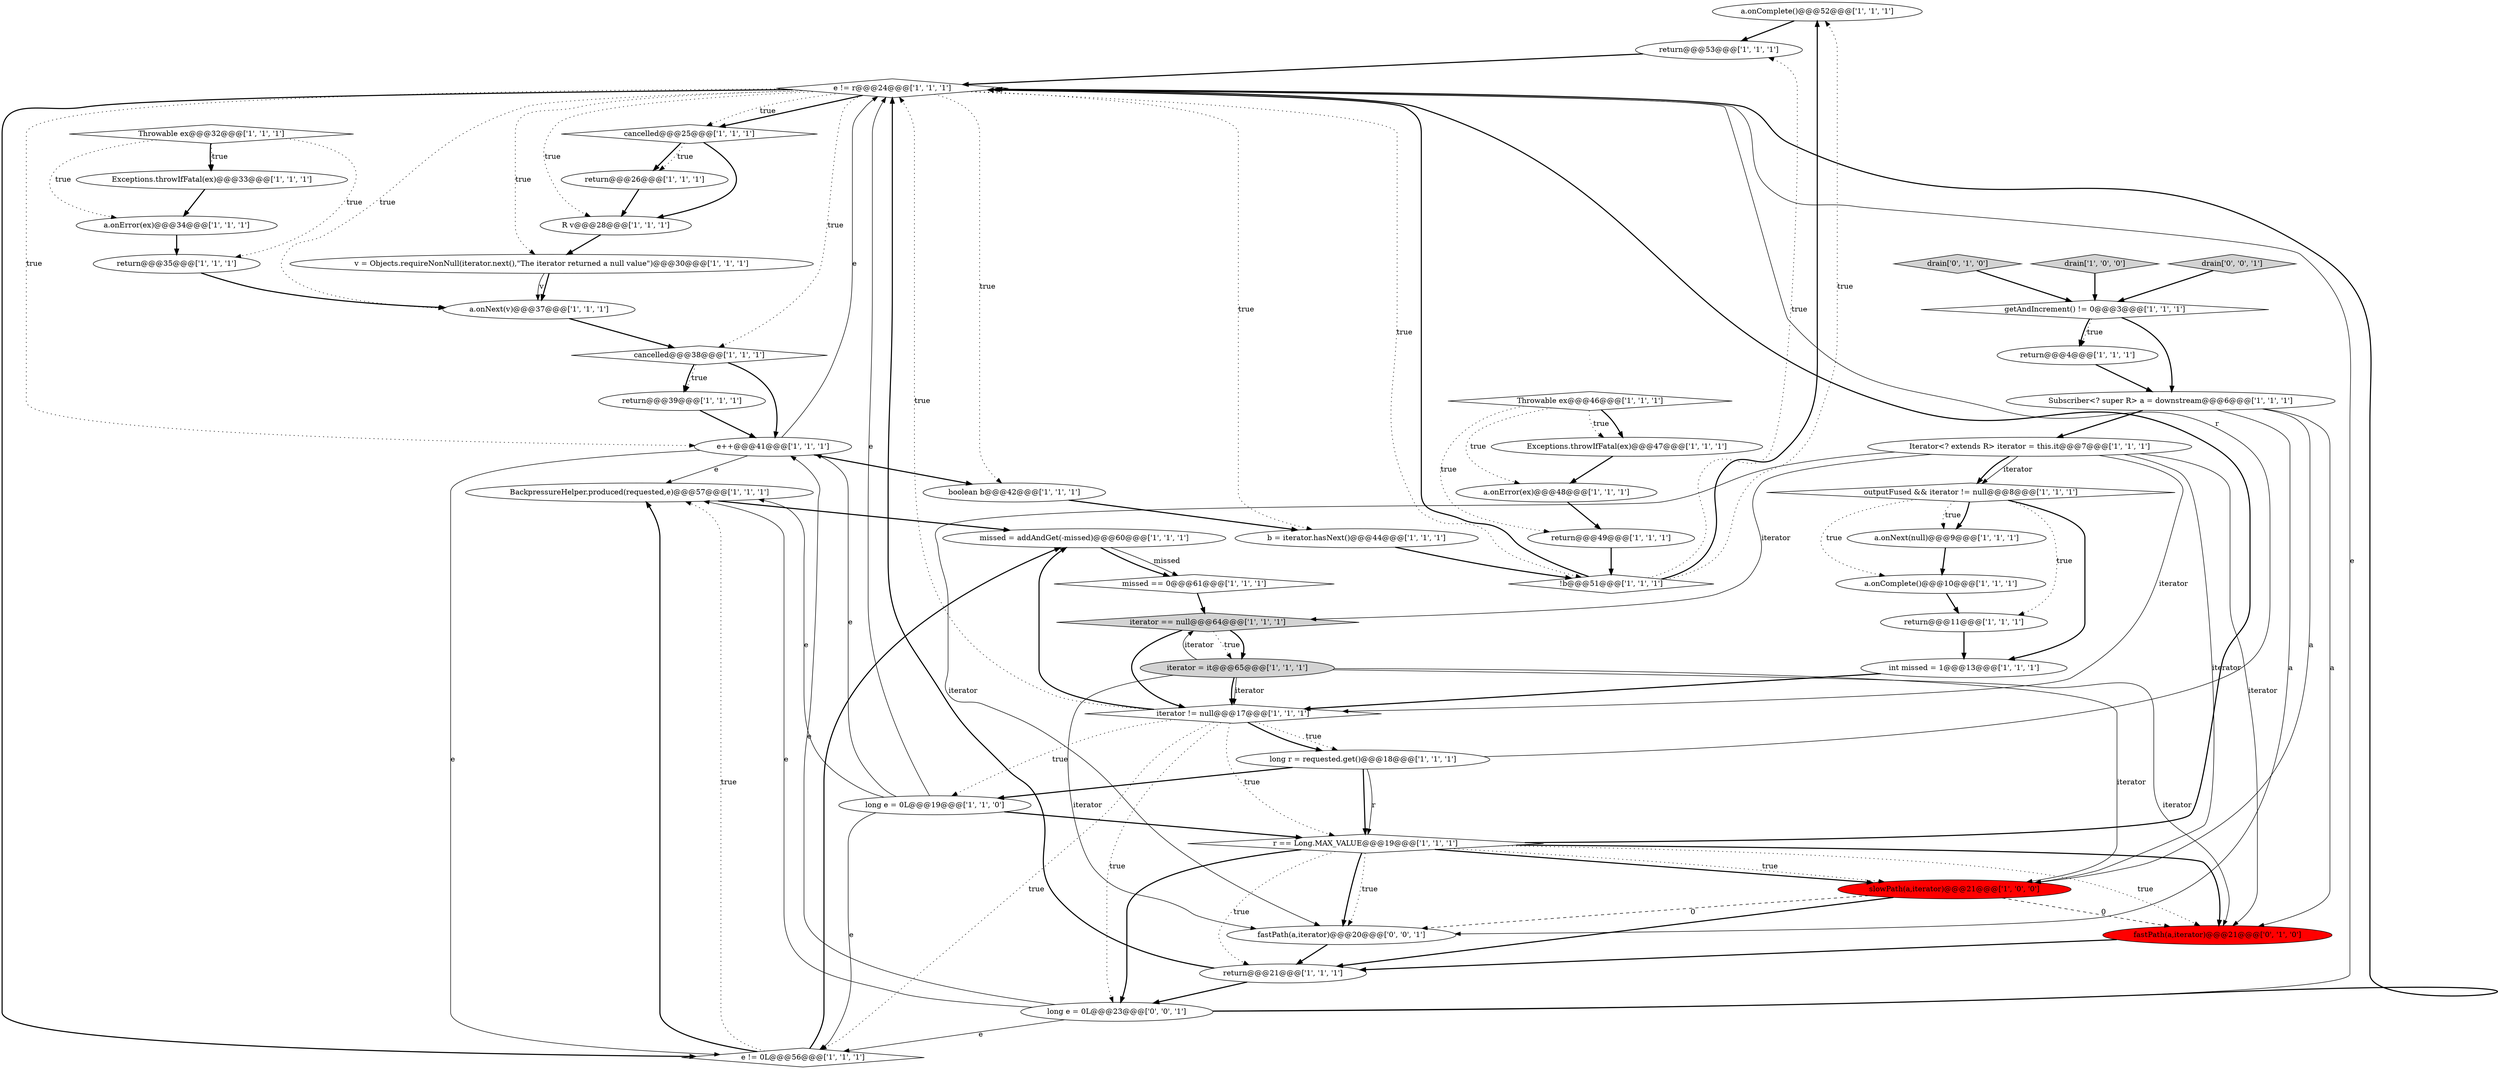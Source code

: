 digraph {
9 [style = filled, label = "a.onComplete()@@@52@@@['1', '1', '1']", fillcolor = white, shape = ellipse image = "AAA0AAABBB1BBB"];
8 [style = filled, label = "R v@@@28@@@['1', '1', '1']", fillcolor = white, shape = ellipse image = "AAA0AAABBB1BBB"];
35 [style = filled, label = "return@@@49@@@['1', '1', '1']", fillcolor = white, shape = ellipse image = "AAA0AAABBB1BBB"];
6 [style = filled, label = "e++@@@41@@@['1', '1', '1']", fillcolor = white, shape = ellipse image = "AAA0AAABBB1BBB"];
24 [style = filled, label = "e != r@@@24@@@['1', '1', '1']", fillcolor = white, shape = diamond image = "AAA0AAABBB1BBB"];
26 [style = filled, label = "return@@@26@@@['1', '1', '1']", fillcolor = white, shape = ellipse image = "AAA0AAABBB1BBB"];
28 [style = filled, label = "return@@@35@@@['1', '1', '1']", fillcolor = white, shape = ellipse image = "AAA0AAABBB1BBB"];
43 [style = filled, label = "b = iterator.hasNext()@@@44@@@['1', '1', '1']", fillcolor = white, shape = ellipse image = "AAA0AAABBB1BBB"];
1 [style = filled, label = "a.onError(ex)@@@48@@@['1', '1', '1']", fillcolor = white, shape = ellipse image = "AAA0AAABBB1BBB"];
0 [style = filled, label = "long e = 0L@@@19@@@['1', '1', '0']", fillcolor = white, shape = ellipse image = "AAA0AAABBB1BBB"];
13 [style = filled, label = "Exceptions.throwIfFatal(ex)@@@33@@@['1', '1', '1']", fillcolor = white, shape = ellipse image = "AAA0AAABBB1BBB"];
44 [style = filled, label = "drain['0', '1', '0']", fillcolor = lightgray, shape = diamond image = "AAA0AAABBB2BBB"];
5 [style = filled, label = "long r = requested.get()@@@18@@@['1', '1', '1']", fillcolor = white, shape = ellipse image = "AAA0AAABBB1BBB"];
34 [style = filled, label = "return@@@4@@@['1', '1', '1']", fillcolor = white, shape = ellipse image = "AAA0AAABBB1BBB"];
23 [style = filled, label = "outputFused && iterator != null@@@8@@@['1', '1', '1']", fillcolor = white, shape = diamond image = "AAA0AAABBB1BBB"];
45 [style = filled, label = "fastPath(a,iterator)@@@21@@@['0', '1', '0']", fillcolor = red, shape = ellipse image = "AAA1AAABBB2BBB"];
20 [style = filled, label = "missed = addAndGet(-missed)@@@60@@@['1', '1', '1']", fillcolor = white, shape = ellipse image = "AAA0AAABBB1BBB"];
17 [style = filled, label = "cancelled@@@38@@@['1', '1', '1']", fillcolor = white, shape = diamond image = "AAA0AAABBB1BBB"];
25 [style = filled, label = "a.onNext(null)@@@9@@@['1', '1', '1']", fillcolor = white, shape = ellipse image = "AAA0AAABBB1BBB"];
39 [style = filled, label = "boolean b@@@42@@@['1', '1', '1']", fillcolor = white, shape = ellipse image = "AAA0AAABBB1BBB"];
37 [style = filled, label = "iterator = it@@@65@@@['1', '1', '1']", fillcolor = lightgray, shape = ellipse image = "AAA0AAABBB1BBB"];
14 [style = filled, label = "return@@@21@@@['1', '1', '1']", fillcolor = white, shape = ellipse image = "AAA0AAABBB1BBB"];
10 [style = filled, label = "iterator == null@@@64@@@['1', '1', '1']", fillcolor = lightgray, shape = diamond image = "AAA0AAABBB1BBB"];
30 [style = filled, label = "Iterator<? extends R> iterator = this.it@@@7@@@['1', '1', '1']", fillcolor = white, shape = ellipse image = "AAA0AAABBB1BBB"];
38 [style = filled, label = "int missed = 1@@@13@@@['1', '1', '1']", fillcolor = white, shape = ellipse image = "AAA0AAABBB1BBB"];
21 [style = filled, label = "Subscriber<? super R> a = downstream@@@6@@@['1', '1', '1']", fillcolor = white, shape = ellipse image = "AAA0AAABBB1BBB"];
40 [style = filled, label = "cancelled@@@25@@@['1', '1', '1']", fillcolor = white, shape = diamond image = "AAA0AAABBB1BBB"];
12 [style = filled, label = "Exceptions.throwIfFatal(ex)@@@47@@@['1', '1', '1']", fillcolor = white, shape = ellipse image = "AAA0AAABBB1BBB"];
31 [style = filled, label = "Throwable ex@@@32@@@['1', '1', '1']", fillcolor = white, shape = diamond image = "AAA0AAABBB1BBB"];
42 [style = filled, label = "getAndIncrement() != 0@@@3@@@['1', '1', '1']", fillcolor = white, shape = diamond image = "AAA0AAABBB1BBB"];
4 [style = filled, label = "return@@@53@@@['1', '1', '1']", fillcolor = white, shape = ellipse image = "AAA0AAABBB1BBB"];
7 [style = filled, label = "missed == 0@@@61@@@['1', '1', '1']", fillcolor = white, shape = diamond image = "AAA0AAABBB1BBB"];
18 [style = filled, label = "return@@@39@@@['1', '1', '1']", fillcolor = white, shape = ellipse image = "AAA0AAABBB1BBB"];
15 [style = filled, label = "drain['1', '0', '0']", fillcolor = lightgray, shape = diamond image = "AAA0AAABBB1BBB"];
16 [style = filled, label = "a.onNext(v)@@@37@@@['1', '1', '1']", fillcolor = white, shape = ellipse image = "AAA0AAABBB1BBB"];
19 [style = filled, label = "!b@@@51@@@['1', '1', '1']", fillcolor = white, shape = diamond image = "AAA0AAABBB1BBB"];
22 [style = filled, label = "return@@@11@@@['1', '1', '1']", fillcolor = white, shape = ellipse image = "AAA0AAABBB1BBB"];
32 [style = filled, label = "a.onError(ex)@@@34@@@['1', '1', '1']", fillcolor = white, shape = ellipse image = "AAA0AAABBB1BBB"];
41 [style = filled, label = "iterator != null@@@17@@@['1', '1', '1']", fillcolor = white, shape = diamond image = "AAA0AAABBB1BBB"];
36 [style = filled, label = "Throwable ex@@@46@@@['1', '1', '1']", fillcolor = white, shape = diamond image = "AAA0AAABBB1BBB"];
3 [style = filled, label = "r == Long.MAX_VALUE@@@19@@@['1', '1', '1']", fillcolor = white, shape = diamond image = "AAA0AAABBB1BBB"];
11 [style = filled, label = "slowPath(a,iterator)@@@21@@@['1', '0', '0']", fillcolor = red, shape = ellipse image = "AAA1AAABBB1BBB"];
48 [style = filled, label = "drain['0', '0', '1']", fillcolor = lightgray, shape = diamond image = "AAA0AAABBB3BBB"];
29 [style = filled, label = "e != 0L@@@56@@@['1', '1', '1']", fillcolor = white, shape = diamond image = "AAA0AAABBB1BBB"];
33 [style = filled, label = "BackpressureHelper.produced(requested,e)@@@57@@@['1', '1', '1']", fillcolor = white, shape = ellipse image = "AAA0AAABBB1BBB"];
2 [style = filled, label = "a.onComplete()@@@10@@@['1', '1', '1']", fillcolor = white, shape = ellipse image = "AAA0AAABBB1BBB"];
27 [style = filled, label = "v = Objects.requireNonNull(iterator.next(),\"The iterator returned a null value\")@@@30@@@['1', '1', '1']", fillcolor = white, shape = ellipse image = "AAA0AAABBB1BBB"];
47 [style = filled, label = "long e = 0L@@@23@@@['0', '0', '1']", fillcolor = white, shape = ellipse image = "AAA0AAABBB3BBB"];
46 [style = filled, label = "fastPath(a,iterator)@@@20@@@['0', '0', '1']", fillcolor = white, shape = ellipse image = "AAA0AAABBB3BBB"];
5->3 [style = bold, label=""];
14->24 [style = bold, label=""];
24->6 [style = dotted, label="true"];
0->33 [style = solid, label="e"];
23->22 [style = dotted, label="true"];
3->24 [style = bold, label=""];
11->14 [style = bold, label=""];
30->41 [style = solid, label="iterator"];
21->45 [style = solid, label="a"];
30->23 [style = solid, label="iterator"];
24->17 [style = dotted, label="true"];
47->24 [style = solid, label="e"];
24->43 [style = dotted, label="true"];
38->41 [style = bold, label=""];
36->12 [style = bold, label=""];
21->30 [style = bold, label=""];
24->27 [style = dotted, label="true"];
10->41 [style = bold, label=""];
41->20 [style = bold, label=""];
43->19 [style = bold, label=""];
19->24 [style = bold, label=""];
21->11 [style = solid, label="a"];
6->33 [style = solid, label="e"];
41->29 [style = dotted, label="true"];
5->0 [style = bold, label=""];
31->28 [style = dotted, label="true"];
19->9 [style = bold, label=""];
37->11 [style = solid, label="iterator"];
40->26 [style = bold, label=""];
11->46 [style = dashed, label="0"];
30->46 [style = solid, label="iterator"];
24->8 [style = dotted, label="true"];
42->21 [style = bold, label=""];
8->27 [style = bold, label=""];
0->3 [style = bold, label=""];
0->29 [style = solid, label="e"];
23->25 [style = bold, label=""];
3->46 [style = bold, label=""];
13->32 [style = bold, label=""];
47->29 [style = solid, label="e"];
40->26 [style = dotted, label="true"];
37->10 [style = solid, label="iterator"];
30->11 [style = solid, label="iterator"];
3->11 [style = bold, label=""];
41->24 [style = dotted, label="true"];
1->35 [style = bold, label=""];
24->40 [style = bold, label=""];
16->17 [style = bold, label=""];
27->16 [style = bold, label=""];
12->1 [style = bold, label=""];
23->2 [style = dotted, label="true"];
25->2 [style = bold, label=""];
41->0 [style = dotted, label="true"];
41->5 [style = dotted, label="true"];
22->38 [style = bold, label=""];
29->20 [style = bold, label=""];
45->14 [style = bold, label=""];
19->4 [style = dotted, label="true"];
19->9 [style = dotted, label="true"];
46->14 [style = bold, label=""];
47->33 [style = solid, label="e"];
24->19 [style = dotted, label="true"];
5->3 [style = solid, label="r"];
27->16 [style = solid, label="v"];
20->7 [style = bold, label=""];
6->39 [style = bold, label=""];
47->6 [style = solid, label="e"];
44->42 [style = bold, label=""];
4->24 [style = bold, label=""];
20->7 [style = solid, label="missed"];
17->18 [style = dotted, label="true"];
17->6 [style = bold, label=""];
31->13 [style = bold, label=""];
37->41 [style = bold, label=""];
24->39 [style = dotted, label="true"];
3->45 [style = bold, label=""];
37->46 [style = solid, label="iterator"];
21->46 [style = solid, label="a"];
3->47 [style = bold, label=""];
30->45 [style = solid, label="iterator"];
26->8 [style = bold, label=""];
5->24 [style = solid, label="r"];
37->45 [style = solid, label="iterator"];
30->10 [style = solid, label="iterator"];
24->16 [style = dotted, label="true"];
3->14 [style = dotted, label="true"];
37->41 [style = solid, label="iterator"];
18->6 [style = bold, label=""];
47->24 [style = bold, label=""];
3->46 [style = dotted, label="true"];
6->24 [style = solid, label="e"];
41->47 [style = dotted, label="true"];
14->47 [style = bold, label=""];
31->13 [style = dotted, label="true"];
24->40 [style = dotted, label="true"];
10->37 [style = dotted, label="true"];
42->34 [style = dotted, label="true"];
23->25 [style = dotted, label="true"];
34->21 [style = bold, label=""];
6->29 [style = solid, label="e"];
10->37 [style = bold, label=""];
3->11 [style = dotted, label="true"];
36->1 [style = dotted, label="true"];
42->34 [style = bold, label=""];
33->20 [style = bold, label=""];
7->10 [style = bold, label=""];
0->24 [style = solid, label="e"];
9->4 [style = bold, label=""];
30->23 [style = bold, label=""];
35->19 [style = bold, label=""];
39->43 [style = bold, label=""];
24->29 [style = bold, label=""];
48->42 [style = bold, label=""];
28->16 [style = bold, label=""];
36->12 [style = dotted, label="true"];
31->32 [style = dotted, label="true"];
29->33 [style = bold, label=""];
15->42 [style = bold, label=""];
3->45 [style = dotted, label="true"];
23->38 [style = bold, label=""];
0->6 [style = solid, label="e"];
41->3 [style = dotted, label="true"];
29->33 [style = dotted, label="true"];
36->35 [style = dotted, label="true"];
2->22 [style = bold, label=""];
32->28 [style = bold, label=""];
17->18 [style = bold, label=""];
40->8 [style = bold, label=""];
41->5 [style = bold, label=""];
11->45 [style = dashed, label="0"];
}
